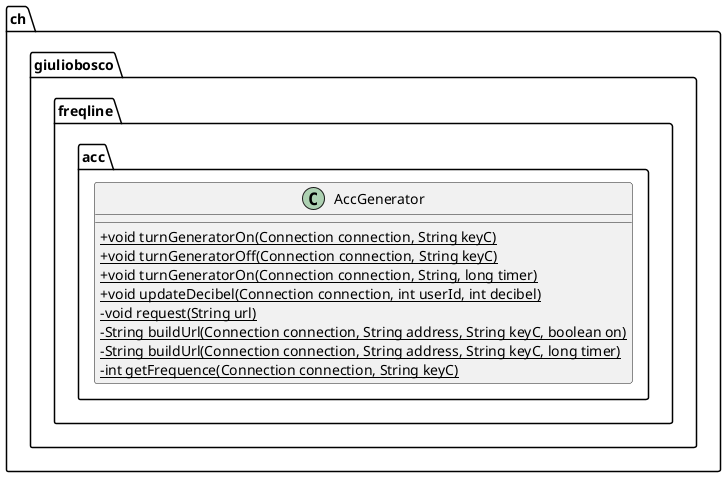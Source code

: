 @startuml
skinparam classAttributeIconSize 0

package ch.giuliobosco.freqline.acc {
    class AccGenerator{
        + {static} void turnGeneratorOn(Connection connection, String keyC)
        + {static} void turnGeneratorOff(Connection connection, String keyC)
        + {static} void turnGeneratorOn(Connection connection, String, long timer)
        + {static} void updateDecibel(Connection connection, int userId, int decibel)
        - {static} void request(String url)
        - {static} String buildUrl(Connection connection, String address, String keyC, boolean on)
        - {static} String buildUrl(Connection connection, String address, String keyC, long timer)
        - {static} int getFrequence(Connection connection, String keyC)
    }
}

@enduml